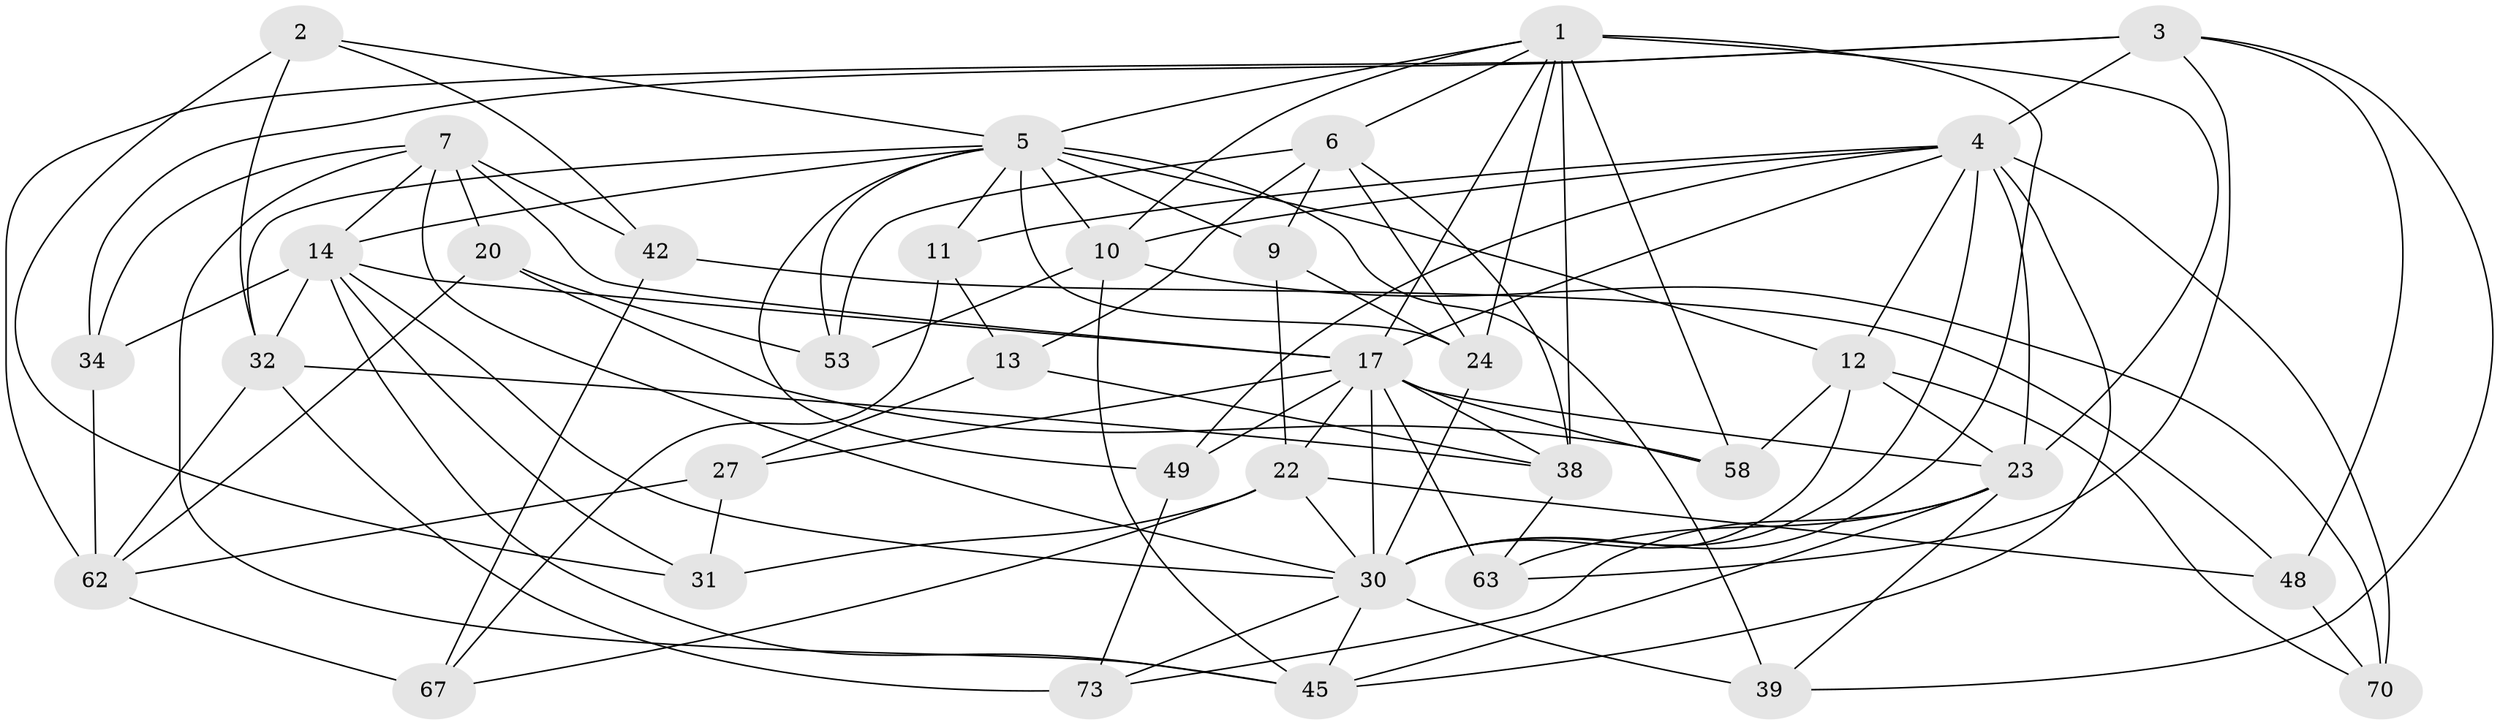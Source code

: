 // original degree distribution, {4: 1.0}
// Generated by graph-tools (version 1.1) at 2025/20/03/04/25 18:20:52]
// undirected, 36 vertices, 104 edges
graph export_dot {
graph [start="1"]
  node [color=gray90,style=filled];
  1 [super="+69+50"];
  2;
  3 [super="+8"];
  4 [super="+16+36"];
  5 [super="+64+15+46+29"];
  6 [super="+55"];
  7 [super="+19+47"];
  9;
  10 [super="+40"];
  11;
  12 [super="+51+66"];
  13;
  14 [super="+35+25"];
  17 [super="+26+18"];
  20;
  22 [super="+37"];
  23 [super="+54+52"];
  24 [super="+57"];
  27;
  30 [super="+60+68+33"];
  31;
  32 [super="+44"];
  34;
  38 [super="+41"];
  39;
  42;
  45 [super="+56"];
  48;
  49;
  53;
  58;
  62 [super="+72"];
  63;
  67;
  70;
  73;
  1 -- 58;
  1 -- 38;
  1 -- 23;
  1 -- 24;
  1 -- 30;
  1 -- 6;
  1 -- 5;
  1 -- 17 [weight=2];
  1 -- 10;
  2 -- 42;
  2 -- 31;
  2 -- 32;
  2 -- 5;
  3 -- 39;
  3 -- 4;
  3 -- 62;
  3 -- 48;
  3 -- 34;
  3 -- 63;
  4 -- 10;
  4 -- 49;
  4 -- 70;
  4 -- 11;
  4 -- 45;
  4 -- 30;
  4 -- 12;
  4 -- 23;
  4 -- 17;
  5 -- 9;
  5 -- 11;
  5 -- 24 [weight=2];
  5 -- 53;
  5 -- 49;
  5 -- 14;
  5 -- 39;
  5 -- 32;
  5 -- 10;
  5 -- 12 [weight=2];
  6 -- 24;
  6 -- 13;
  6 -- 53;
  6 -- 38;
  6 -- 9;
  7 -- 17 [weight=2];
  7 -- 42;
  7 -- 34;
  7 -- 20;
  7 -- 14;
  7 -- 45;
  7 -- 30;
  9 -- 22;
  9 -- 24;
  10 -- 45;
  10 -- 53;
  10 -- 70;
  11 -- 13;
  11 -- 67;
  12 -- 58;
  12 -- 30 [weight=2];
  12 -- 70;
  12 -- 23;
  13 -- 27;
  13 -- 38;
  14 -- 34;
  14 -- 30;
  14 -- 32;
  14 -- 45;
  14 -- 31;
  14 -- 17;
  17 -- 49;
  17 -- 23;
  17 -- 38;
  17 -- 22;
  17 -- 58;
  17 -- 27;
  17 -- 30;
  17 -- 63;
  20 -- 53;
  20 -- 62;
  20 -- 58;
  22 -- 31;
  22 -- 67;
  22 -- 48;
  22 -- 30;
  23 -- 73;
  23 -- 39;
  23 -- 63;
  23 -- 45;
  24 -- 30;
  27 -- 62;
  27 -- 31;
  30 -- 73;
  30 -- 45;
  30 -- 39;
  32 -- 73;
  32 -- 38;
  32 -- 62;
  34 -- 62;
  38 -- 63;
  42 -- 48;
  42 -- 67;
  48 -- 70;
  49 -- 73;
  62 -- 67;
}
